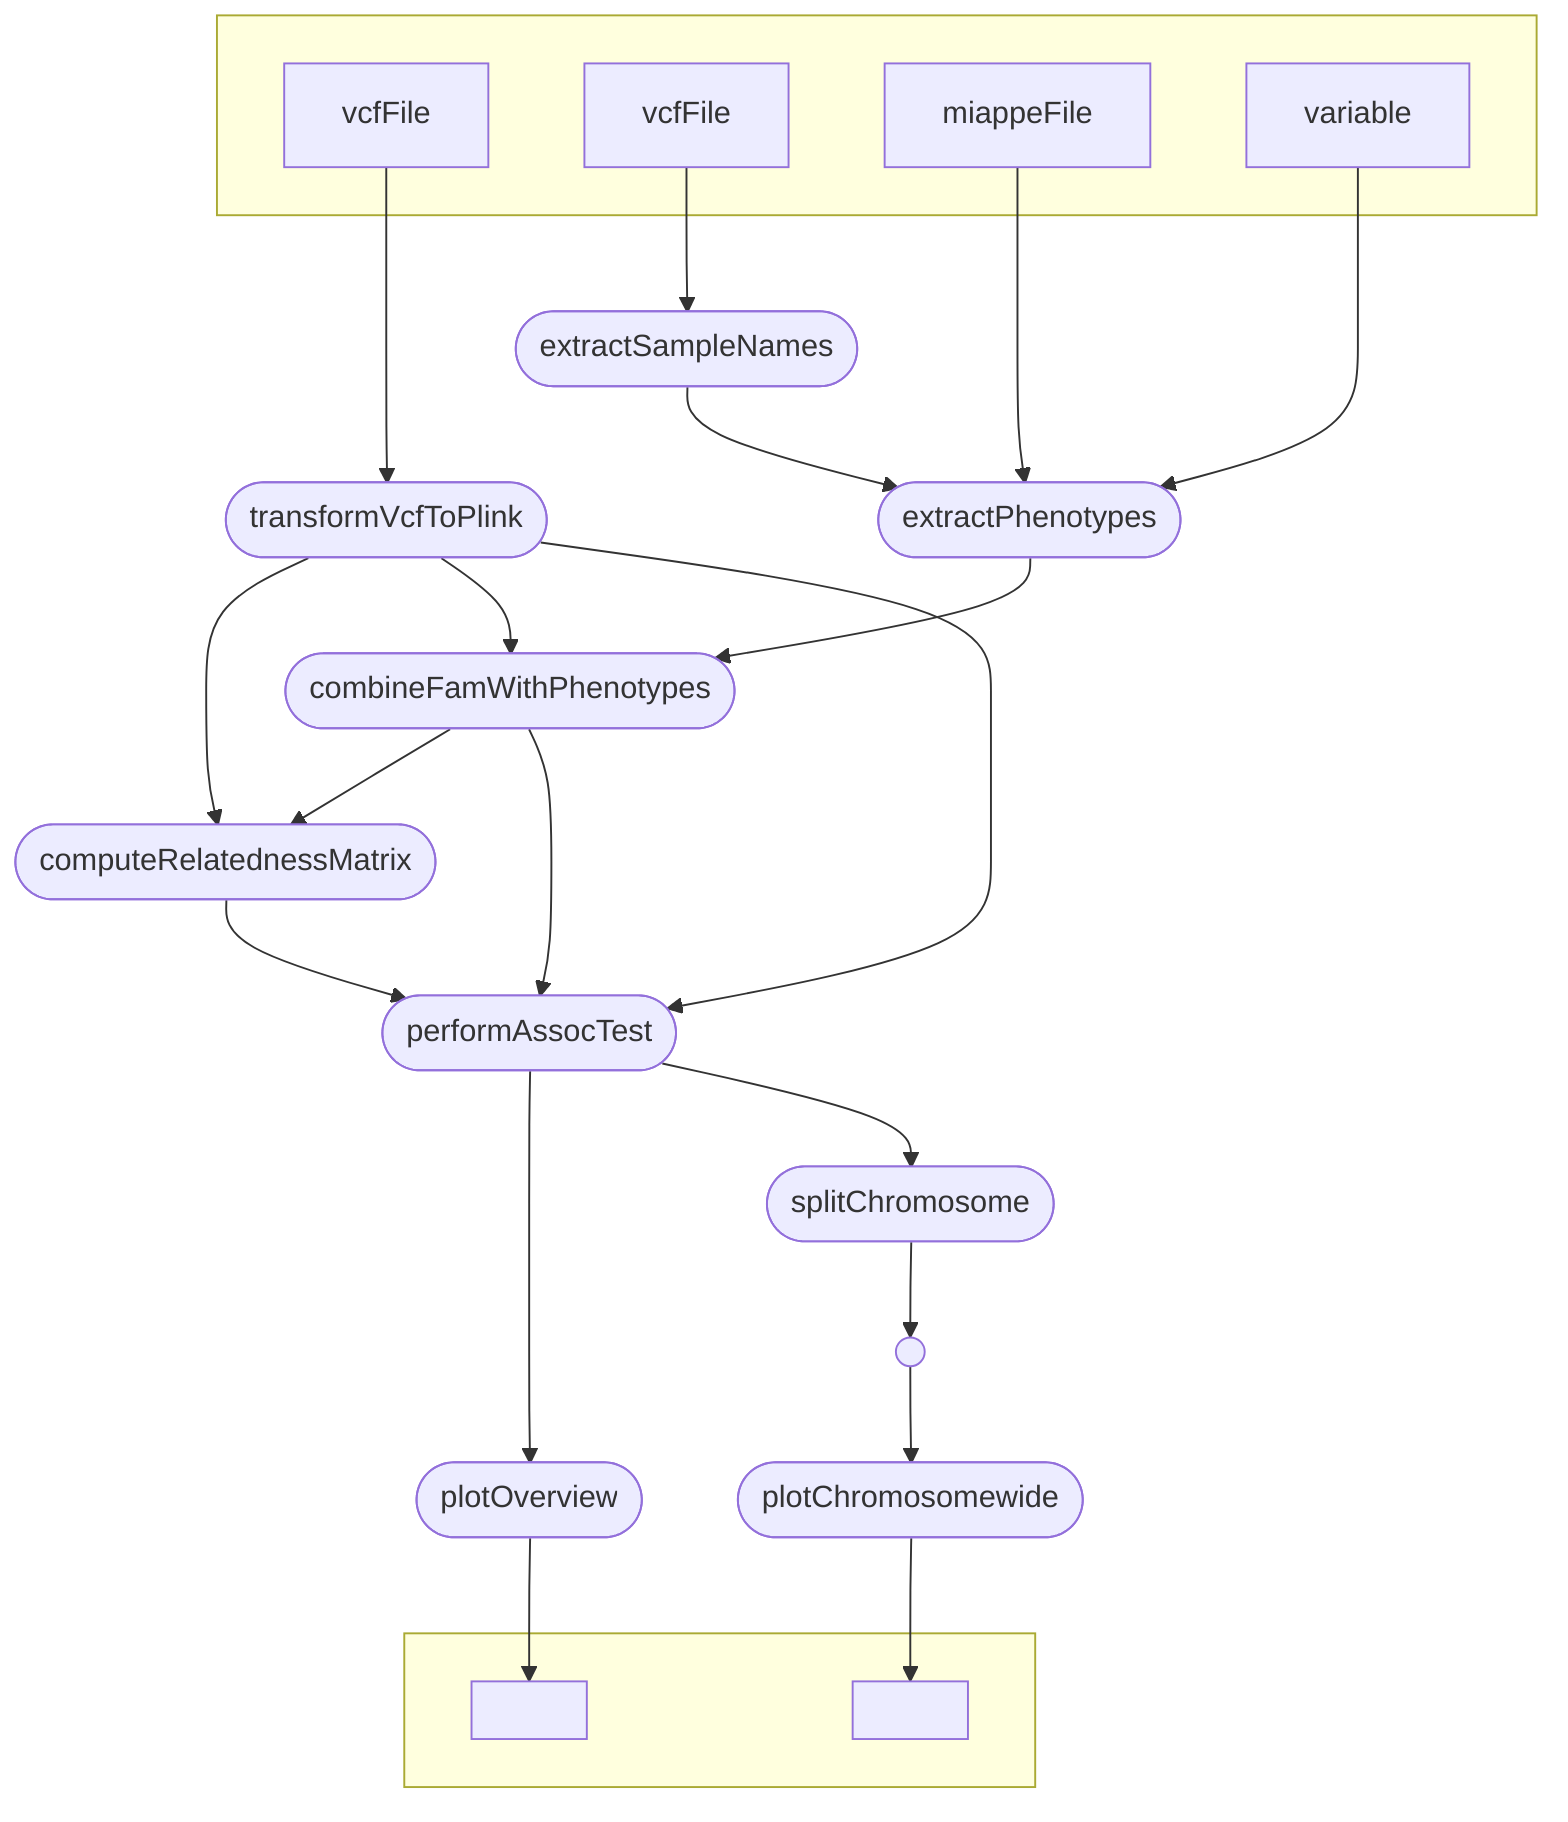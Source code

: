 flowchart TB
    subgraph " "
    v0["vcfFile"]
    v2["vcfFile"]
    v4["miappeFile"]
    v5["variable"]
    end
    v1([transformVcfToPlink])
    v3([extractSampleNames])
    v6([extractPhenotypes])
    v7([combineFamWithPhenotypes])
    v8([computeRelatednessMatrix])
    v9([performAssocTest])
    v10([plotOverview])
    subgraph " "
    v11[" "]
    v15[" "]
    end
    v12([splitChromosome])
    v14([plotChromosomewide])
    v13(( ))
    v0 --> v1
    v1 --> v8
    v1 --> v7
    v1 --> v9
    v2 --> v3
    v3 --> v6
    v4 --> v6
    v5 --> v6
    v6 --> v7
    v7 --> v8
    v7 --> v9
    v8 --> v9
    v9 --> v10
    v9 --> v12
    v10 --> v11
    v12 --> v13
    v13 --> v14
    v14 --> v15